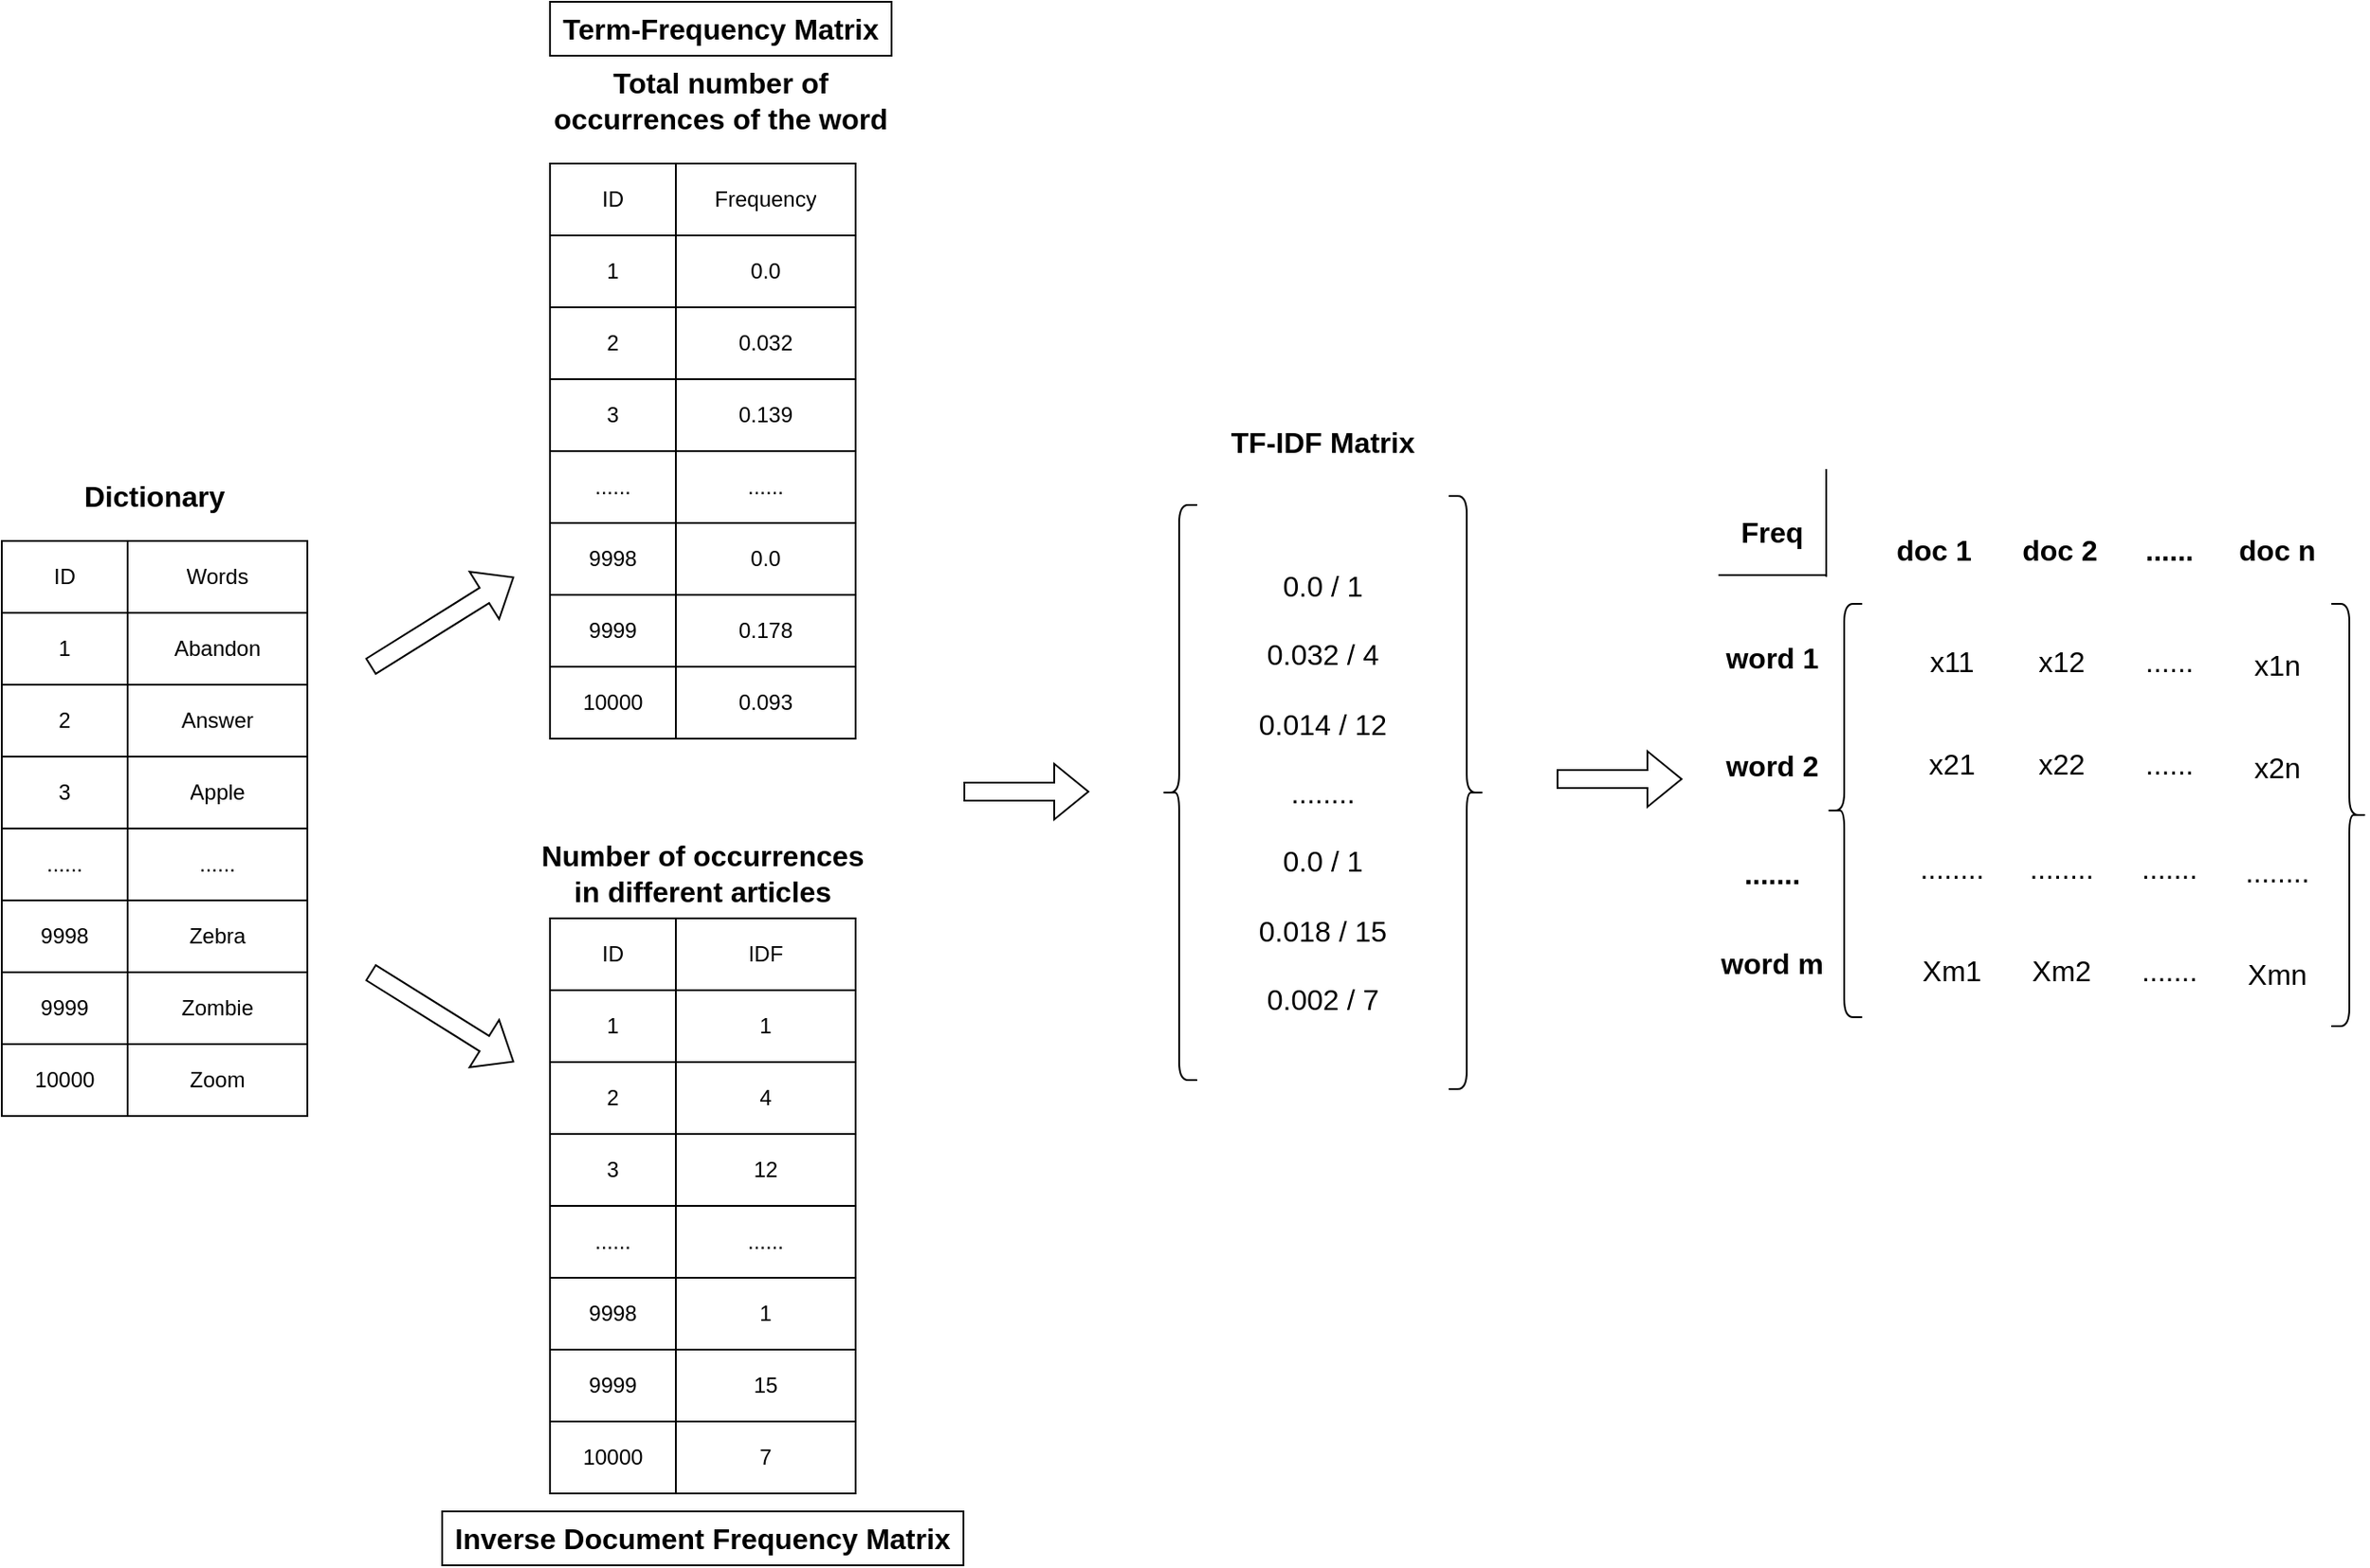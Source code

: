 <mxfile version="16.1.2" type="device"><diagram id="EAtQ90sdRZt5BmjhpBm9" name="第 1 页"><mxGraphModel dx="1901" dy="1013" grid="1" gridSize="10" guides="1" tooltips="1" connect="1" arrows="1" fold="1" page="1" pageScale="1" pageWidth="827" pageHeight="1169" math="0" shadow="0"><root><mxCell id="0"/><mxCell id="1" parent="0"/><mxCell id="eiKzeMfRu_MCDaQgu4lN-1" value="" style="shape=table;html=1;whiteSpace=wrap;startSize=0;container=1;collapsible=0;childLayout=tableLayout;" parent="1" vertex="1"><mxGeometry x="45" y="440" width="170" height="320" as="geometry"/></mxCell><mxCell id="eiKzeMfRu_MCDaQgu4lN-2" value="" style="shape=tableRow;horizontal=0;startSize=0;swimlaneHead=0;swimlaneBody=0;top=0;left=0;bottom=0;right=0;collapsible=0;dropTarget=0;fillColor=none;points=[[0,0.5],[1,0.5]];portConstraint=eastwest;" parent="eiKzeMfRu_MCDaQgu4lN-1" vertex="1"><mxGeometry width="170" height="40" as="geometry"/></mxCell><mxCell id="eiKzeMfRu_MCDaQgu4lN-3" value="ID" style="shape=partialRectangle;html=1;whiteSpace=wrap;connectable=0;fillColor=none;top=0;left=0;bottom=0;right=0;overflow=hidden;" parent="eiKzeMfRu_MCDaQgu4lN-2" vertex="1"><mxGeometry width="70" height="40" as="geometry"><mxRectangle width="70" height="40" as="alternateBounds"/></mxGeometry></mxCell><mxCell id="eiKzeMfRu_MCDaQgu4lN-4" value="Words" style="shape=partialRectangle;html=1;whiteSpace=wrap;connectable=0;fillColor=none;top=0;left=0;bottom=0;right=0;overflow=hidden;" parent="eiKzeMfRu_MCDaQgu4lN-2" vertex="1"><mxGeometry x="70" width="100" height="40" as="geometry"><mxRectangle width="100" height="40" as="alternateBounds"/></mxGeometry></mxCell><mxCell id="eiKzeMfRu_MCDaQgu4lN-6" value="" style="shape=tableRow;horizontal=0;startSize=0;swimlaneHead=0;swimlaneBody=0;top=0;left=0;bottom=0;right=0;collapsible=0;dropTarget=0;fillColor=none;points=[[0,0.5],[1,0.5]];portConstraint=eastwest;" parent="eiKzeMfRu_MCDaQgu4lN-1" vertex="1"><mxGeometry y="40" width="170" height="40" as="geometry"/></mxCell><mxCell id="eiKzeMfRu_MCDaQgu4lN-7" value="1" style="shape=partialRectangle;html=1;whiteSpace=wrap;connectable=0;fillColor=none;top=0;left=0;bottom=0;right=0;overflow=hidden;" parent="eiKzeMfRu_MCDaQgu4lN-6" vertex="1"><mxGeometry width="70" height="40" as="geometry"><mxRectangle width="70" height="40" as="alternateBounds"/></mxGeometry></mxCell><mxCell id="eiKzeMfRu_MCDaQgu4lN-8" value="Abandon" style="shape=partialRectangle;html=1;whiteSpace=wrap;connectable=0;fillColor=none;top=0;left=0;bottom=0;right=0;overflow=hidden;" parent="eiKzeMfRu_MCDaQgu4lN-6" vertex="1"><mxGeometry x="70" width="100" height="40" as="geometry"><mxRectangle width="100" height="40" as="alternateBounds"/></mxGeometry></mxCell><mxCell id="eiKzeMfRu_MCDaQgu4lN-10" value="" style="shape=tableRow;horizontal=0;startSize=0;swimlaneHead=0;swimlaneBody=0;top=0;left=0;bottom=0;right=0;collapsible=0;dropTarget=0;fillColor=none;points=[[0,0.5],[1,0.5]];portConstraint=eastwest;" parent="eiKzeMfRu_MCDaQgu4lN-1" vertex="1"><mxGeometry y="80" width="170" height="40" as="geometry"/></mxCell><mxCell id="eiKzeMfRu_MCDaQgu4lN-11" value="2" style="shape=partialRectangle;html=1;whiteSpace=wrap;connectable=0;fillColor=none;top=0;left=0;bottom=0;right=0;overflow=hidden;" parent="eiKzeMfRu_MCDaQgu4lN-10" vertex="1"><mxGeometry width="70" height="40" as="geometry"><mxRectangle width="70" height="40" as="alternateBounds"/></mxGeometry></mxCell><mxCell id="eiKzeMfRu_MCDaQgu4lN-12" value="Answer" style="shape=partialRectangle;html=1;whiteSpace=wrap;connectable=0;fillColor=none;top=0;left=0;bottom=0;right=0;overflow=hidden;" parent="eiKzeMfRu_MCDaQgu4lN-10" vertex="1"><mxGeometry x="70" width="100" height="40" as="geometry"><mxRectangle width="100" height="40" as="alternateBounds"/></mxGeometry></mxCell><mxCell id="eiKzeMfRu_MCDaQgu4lN-14" style="shape=tableRow;horizontal=0;startSize=0;swimlaneHead=0;swimlaneBody=0;top=0;left=0;bottom=0;right=0;collapsible=0;dropTarget=0;fillColor=none;points=[[0,0.5],[1,0.5]];portConstraint=eastwest;" parent="eiKzeMfRu_MCDaQgu4lN-1" vertex="1"><mxGeometry y="120" width="170" height="40" as="geometry"/></mxCell><mxCell id="eiKzeMfRu_MCDaQgu4lN-15" value="3" style="shape=partialRectangle;html=1;whiteSpace=wrap;connectable=0;fillColor=none;top=0;left=0;bottom=0;right=0;overflow=hidden;" parent="eiKzeMfRu_MCDaQgu4lN-14" vertex="1"><mxGeometry width="70" height="40" as="geometry"><mxRectangle width="70" height="40" as="alternateBounds"/></mxGeometry></mxCell><mxCell id="eiKzeMfRu_MCDaQgu4lN-16" value="Apple" style="shape=partialRectangle;html=1;whiteSpace=wrap;connectable=0;fillColor=none;top=0;left=0;bottom=0;right=0;overflow=hidden;" parent="eiKzeMfRu_MCDaQgu4lN-14" vertex="1"><mxGeometry x="70" width="100" height="40" as="geometry"><mxRectangle width="100" height="40" as="alternateBounds"/></mxGeometry></mxCell><mxCell id="eiKzeMfRu_MCDaQgu4lN-18" style="shape=tableRow;horizontal=0;startSize=0;swimlaneHead=0;swimlaneBody=0;top=0;left=0;bottom=0;right=0;collapsible=0;dropTarget=0;fillColor=none;points=[[0,0.5],[1,0.5]];portConstraint=eastwest;" parent="eiKzeMfRu_MCDaQgu4lN-1" vertex="1"><mxGeometry y="160" width="170" height="40" as="geometry"/></mxCell><mxCell id="eiKzeMfRu_MCDaQgu4lN-19" value="......&lt;br&gt;" style="shape=partialRectangle;html=1;whiteSpace=wrap;connectable=0;fillColor=none;top=0;left=0;bottom=0;right=0;overflow=hidden;" parent="eiKzeMfRu_MCDaQgu4lN-18" vertex="1"><mxGeometry width="70" height="40" as="geometry"><mxRectangle width="70" height="40" as="alternateBounds"/></mxGeometry></mxCell><mxCell id="eiKzeMfRu_MCDaQgu4lN-20" value="......" style="shape=partialRectangle;html=1;whiteSpace=wrap;connectable=0;fillColor=none;top=0;left=0;bottom=0;right=0;overflow=hidden;" parent="eiKzeMfRu_MCDaQgu4lN-18" vertex="1"><mxGeometry x="70" width="100" height="40" as="geometry"><mxRectangle width="100" height="40" as="alternateBounds"/></mxGeometry></mxCell><mxCell id="eiKzeMfRu_MCDaQgu4lN-22" style="shape=tableRow;horizontal=0;startSize=0;swimlaneHead=0;swimlaneBody=0;top=0;left=0;bottom=0;right=0;collapsible=0;dropTarget=0;fillColor=none;points=[[0,0.5],[1,0.5]];portConstraint=eastwest;" parent="eiKzeMfRu_MCDaQgu4lN-1" vertex="1"><mxGeometry y="200" width="170" height="40" as="geometry"/></mxCell><mxCell id="eiKzeMfRu_MCDaQgu4lN-23" value="9998" style="shape=partialRectangle;html=1;whiteSpace=wrap;connectable=0;fillColor=none;top=0;left=0;bottom=0;right=0;overflow=hidden;" parent="eiKzeMfRu_MCDaQgu4lN-22" vertex="1"><mxGeometry width="70" height="40" as="geometry"><mxRectangle width="70" height="40" as="alternateBounds"/></mxGeometry></mxCell><mxCell id="eiKzeMfRu_MCDaQgu4lN-24" value="Zebra" style="shape=partialRectangle;html=1;whiteSpace=wrap;connectable=0;fillColor=none;top=0;left=0;bottom=0;right=0;overflow=hidden;" parent="eiKzeMfRu_MCDaQgu4lN-22" vertex="1"><mxGeometry x="70" width="100" height="40" as="geometry"><mxRectangle width="100" height="40" as="alternateBounds"/></mxGeometry></mxCell><mxCell id="eiKzeMfRu_MCDaQgu4lN-32" style="shape=tableRow;horizontal=0;startSize=0;swimlaneHead=0;swimlaneBody=0;top=0;left=0;bottom=0;right=0;collapsible=0;dropTarget=0;fillColor=none;points=[[0,0.5],[1,0.5]];portConstraint=eastwest;" parent="eiKzeMfRu_MCDaQgu4lN-1" vertex="1"><mxGeometry y="240" width="170" height="40" as="geometry"/></mxCell><mxCell id="eiKzeMfRu_MCDaQgu4lN-33" value="9999" style="shape=partialRectangle;html=1;whiteSpace=wrap;connectable=0;fillColor=none;top=0;left=0;bottom=0;right=0;overflow=hidden;" parent="eiKzeMfRu_MCDaQgu4lN-32" vertex="1"><mxGeometry width="70" height="40" as="geometry"><mxRectangle width="70" height="40" as="alternateBounds"/></mxGeometry></mxCell><mxCell id="eiKzeMfRu_MCDaQgu4lN-34" value="Zombie" style="shape=partialRectangle;html=1;whiteSpace=wrap;connectable=0;fillColor=none;top=0;left=0;bottom=0;right=0;overflow=hidden;" parent="eiKzeMfRu_MCDaQgu4lN-32" vertex="1"><mxGeometry x="70" width="100" height="40" as="geometry"><mxRectangle width="100" height="40" as="alternateBounds"/></mxGeometry></mxCell><mxCell id="eiKzeMfRu_MCDaQgu4lN-35" style="shape=tableRow;horizontal=0;startSize=0;swimlaneHead=0;swimlaneBody=0;top=0;left=0;bottom=0;right=0;collapsible=0;dropTarget=0;fillColor=none;points=[[0,0.5],[1,0.5]];portConstraint=eastwest;" parent="eiKzeMfRu_MCDaQgu4lN-1" vertex="1"><mxGeometry y="280" width="170" height="40" as="geometry"/></mxCell><mxCell id="eiKzeMfRu_MCDaQgu4lN-36" value="10000" style="shape=partialRectangle;html=1;whiteSpace=wrap;connectable=0;fillColor=none;top=0;left=0;bottom=0;right=0;overflow=hidden;" parent="eiKzeMfRu_MCDaQgu4lN-35" vertex="1"><mxGeometry width="70" height="40" as="geometry"><mxRectangle width="70" height="40" as="alternateBounds"/></mxGeometry></mxCell><mxCell id="eiKzeMfRu_MCDaQgu4lN-37" value="Zoom" style="shape=partialRectangle;html=1;whiteSpace=wrap;connectable=0;fillColor=none;top=0;left=0;bottom=0;right=0;overflow=hidden;" parent="eiKzeMfRu_MCDaQgu4lN-35" vertex="1"><mxGeometry x="70" width="100" height="40" as="geometry"><mxRectangle width="100" height="40" as="alternateBounds"/></mxGeometry></mxCell><mxCell id="eiKzeMfRu_MCDaQgu4lN-38" value="" style="shape=flexArrow;endArrow=classic;html=1;rounded=0;" parent="1" edge="1"><mxGeometry width="50" height="50" relative="1" as="geometry"><mxPoint x="250" y="510" as="sourcePoint"/><mxPoint x="330" y="460" as="targetPoint"/></mxGeometry></mxCell><mxCell id="eiKzeMfRu_MCDaQgu4lN-39" value="" style="shape=table;html=1;whiteSpace=wrap;startSize=0;container=1;collapsible=0;childLayout=tableLayout;" parent="1" vertex="1"><mxGeometry x="350" y="230" width="170" height="320" as="geometry"/></mxCell><mxCell id="eiKzeMfRu_MCDaQgu4lN-40" value="" style="shape=tableRow;horizontal=0;startSize=0;swimlaneHead=0;swimlaneBody=0;top=0;left=0;bottom=0;right=0;collapsible=0;dropTarget=0;fillColor=none;points=[[0,0.5],[1,0.5]];portConstraint=eastwest;" parent="eiKzeMfRu_MCDaQgu4lN-39" vertex="1"><mxGeometry width="170" height="40" as="geometry"/></mxCell><mxCell id="eiKzeMfRu_MCDaQgu4lN-41" value="ID" style="shape=partialRectangle;html=1;whiteSpace=wrap;connectable=0;fillColor=none;top=0;left=0;bottom=0;right=0;overflow=hidden;" parent="eiKzeMfRu_MCDaQgu4lN-40" vertex="1"><mxGeometry width="70" height="40" as="geometry"><mxRectangle width="70" height="40" as="alternateBounds"/></mxGeometry></mxCell><mxCell id="eiKzeMfRu_MCDaQgu4lN-42" value="Frequency" style="shape=partialRectangle;html=1;whiteSpace=wrap;connectable=0;fillColor=none;top=0;left=0;bottom=0;right=0;overflow=hidden;" parent="eiKzeMfRu_MCDaQgu4lN-40" vertex="1"><mxGeometry x="70" width="100" height="40" as="geometry"><mxRectangle width="100" height="40" as="alternateBounds"/></mxGeometry></mxCell><mxCell id="eiKzeMfRu_MCDaQgu4lN-43" value="" style="shape=tableRow;horizontal=0;startSize=0;swimlaneHead=0;swimlaneBody=0;top=0;left=0;bottom=0;right=0;collapsible=0;dropTarget=0;fillColor=none;points=[[0,0.5],[1,0.5]];portConstraint=eastwest;" parent="eiKzeMfRu_MCDaQgu4lN-39" vertex="1"><mxGeometry y="40" width="170" height="40" as="geometry"/></mxCell><mxCell id="eiKzeMfRu_MCDaQgu4lN-44" value="1" style="shape=partialRectangle;html=1;whiteSpace=wrap;connectable=0;fillColor=none;top=0;left=0;bottom=0;right=0;overflow=hidden;" parent="eiKzeMfRu_MCDaQgu4lN-43" vertex="1"><mxGeometry width="70" height="40" as="geometry"><mxRectangle width="70" height="40" as="alternateBounds"/></mxGeometry></mxCell><mxCell id="eiKzeMfRu_MCDaQgu4lN-45" value="0.0" style="shape=partialRectangle;html=1;whiteSpace=wrap;connectable=0;fillColor=none;top=0;left=0;bottom=0;right=0;overflow=hidden;" parent="eiKzeMfRu_MCDaQgu4lN-43" vertex="1"><mxGeometry x="70" width="100" height="40" as="geometry"><mxRectangle width="100" height="40" as="alternateBounds"/></mxGeometry></mxCell><mxCell id="eiKzeMfRu_MCDaQgu4lN-46" value="" style="shape=tableRow;horizontal=0;startSize=0;swimlaneHead=0;swimlaneBody=0;top=0;left=0;bottom=0;right=0;collapsible=0;dropTarget=0;fillColor=none;points=[[0,0.5],[1,0.5]];portConstraint=eastwest;" parent="eiKzeMfRu_MCDaQgu4lN-39" vertex="1"><mxGeometry y="80" width="170" height="40" as="geometry"/></mxCell><mxCell id="eiKzeMfRu_MCDaQgu4lN-47" value="2" style="shape=partialRectangle;html=1;whiteSpace=wrap;connectable=0;fillColor=none;top=0;left=0;bottom=0;right=0;overflow=hidden;" parent="eiKzeMfRu_MCDaQgu4lN-46" vertex="1"><mxGeometry width="70" height="40" as="geometry"><mxRectangle width="70" height="40" as="alternateBounds"/></mxGeometry></mxCell><mxCell id="eiKzeMfRu_MCDaQgu4lN-48" value="0.032" style="shape=partialRectangle;html=1;whiteSpace=wrap;connectable=0;fillColor=none;top=0;left=0;bottom=0;right=0;overflow=hidden;" parent="eiKzeMfRu_MCDaQgu4lN-46" vertex="1"><mxGeometry x="70" width="100" height="40" as="geometry"><mxRectangle width="100" height="40" as="alternateBounds"/></mxGeometry></mxCell><mxCell id="eiKzeMfRu_MCDaQgu4lN-49" style="shape=tableRow;horizontal=0;startSize=0;swimlaneHead=0;swimlaneBody=0;top=0;left=0;bottom=0;right=0;collapsible=0;dropTarget=0;fillColor=none;points=[[0,0.5],[1,0.5]];portConstraint=eastwest;" parent="eiKzeMfRu_MCDaQgu4lN-39" vertex="1"><mxGeometry y="120" width="170" height="40" as="geometry"/></mxCell><mxCell id="eiKzeMfRu_MCDaQgu4lN-50" value="3" style="shape=partialRectangle;html=1;whiteSpace=wrap;connectable=0;fillColor=none;top=0;left=0;bottom=0;right=0;overflow=hidden;" parent="eiKzeMfRu_MCDaQgu4lN-49" vertex="1"><mxGeometry width="70" height="40" as="geometry"><mxRectangle width="70" height="40" as="alternateBounds"/></mxGeometry></mxCell><mxCell id="eiKzeMfRu_MCDaQgu4lN-51" value="0.139" style="shape=partialRectangle;html=1;whiteSpace=wrap;connectable=0;fillColor=none;top=0;left=0;bottom=0;right=0;overflow=hidden;" parent="eiKzeMfRu_MCDaQgu4lN-49" vertex="1"><mxGeometry x="70" width="100" height="40" as="geometry"><mxRectangle width="100" height="40" as="alternateBounds"/></mxGeometry></mxCell><mxCell id="eiKzeMfRu_MCDaQgu4lN-52" style="shape=tableRow;horizontal=0;startSize=0;swimlaneHead=0;swimlaneBody=0;top=0;left=0;bottom=0;right=0;collapsible=0;dropTarget=0;fillColor=none;points=[[0,0.5],[1,0.5]];portConstraint=eastwest;" parent="eiKzeMfRu_MCDaQgu4lN-39" vertex="1"><mxGeometry y="160" width="170" height="40" as="geometry"/></mxCell><mxCell id="eiKzeMfRu_MCDaQgu4lN-53" value="......&lt;br&gt;" style="shape=partialRectangle;html=1;whiteSpace=wrap;connectable=0;fillColor=none;top=0;left=0;bottom=0;right=0;overflow=hidden;" parent="eiKzeMfRu_MCDaQgu4lN-52" vertex="1"><mxGeometry width="70" height="40" as="geometry"><mxRectangle width="70" height="40" as="alternateBounds"/></mxGeometry></mxCell><mxCell id="eiKzeMfRu_MCDaQgu4lN-54" value="......" style="shape=partialRectangle;html=1;whiteSpace=wrap;connectable=0;fillColor=none;top=0;left=0;bottom=0;right=0;overflow=hidden;" parent="eiKzeMfRu_MCDaQgu4lN-52" vertex="1"><mxGeometry x="70" width="100" height="40" as="geometry"><mxRectangle width="100" height="40" as="alternateBounds"/></mxGeometry></mxCell><mxCell id="eiKzeMfRu_MCDaQgu4lN-55" style="shape=tableRow;horizontal=0;startSize=0;swimlaneHead=0;swimlaneBody=0;top=0;left=0;bottom=0;right=0;collapsible=0;dropTarget=0;fillColor=none;points=[[0,0.5],[1,0.5]];portConstraint=eastwest;" parent="eiKzeMfRu_MCDaQgu4lN-39" vertex="1"><mxGeometry y="200" width="170" height="40" as="geometry"/></mxCell><mxCell id="eiKzeMfRu_MCDaQgu4lN-56" value="9998" style="shape=partialRectangle;html=1;whiteSpace=wrap;connectable=0;fillColor=none;top=0;left=0;bottom=0;right=0;overflow=hidden;" parent="eiKzeMfRu_MCDaQgu4lN-55" vertex="1"><mxGeometry width="70" height="40" as="geometry"><mxRectangle width="70" height="40" as="alternateBounds"/></mxGeometry></mxCell><mxCell id="eiKzeMfRu_MCDaQgu4lN-57" value="0.0" style="shape=partialRectangle;html=1;whiteSpace=wrap;connectable=0;fillColor=none;top=0;left=0;bottom=0;right=0;overflow=hidden;" parent="eiKzeMfRu_MCDaQgu4lN-55" vertex="1"><mxGeometry x="70" width="100" height="40" as="geometry"><mxRectangle width="100" height="40" as="alternateBounds"/></mxGeometry></mxCell><mxCell id="eiKzeMfRu_MCDaQgu4lN-58" style="shape=tableRow;horizontal=0;startSize=0;swimlaneHead=0;swimlaneBody=0;top=0;left=0;bottom=0;right=0;collapsible=0;dropTarget=0;fillColor=none;points=[[0,0.5],[1,0.5]];portConstraint=eastwest;" parent="eiKzeMfRu_MCDaQgu4lN-39" vertex="1"><mxGeometry y="240" width="170" height="40" as="geometry"/></mxCell><mxCell id="eiKzeMfRu_MCDaQgu4lN-59" value="9999" style="shape=partialRectangle;html=1;whiteSpace=wrap;connectable=0;fillColor=none;top=0;left=0;bottom=0;right=0;overflow=hidden;" parent="eiKzeMfRu_MCDaQgu4lN-58" vertex="1"><mxGeometry width="70" height="40" as="geometry"><mxRectangle width="70" height="40" as="alternateBounds"/></mxGeometry></mxCell><mxCell id="eiKzeMfRu_MCDaQgu4lN-60" value="0.178" style="shape=partialRectangle;html=1;whiteSpace=wrap;connectable=0;fillColor=none;top=0;left=0;bottom=0;right=0;overflow=hidden;" parent="eiKzeMfRu_MCDaQgu4lN-58" vertex="1"><mxGeometry x="70" width="100" height="40" as="geometry"><mxRectangle width="100" height="40" as="alternateBounds"/></mxGeometry></mxCell><mxCell id="eiKzeMfRu_MCDaQgu4lN-61" style="shape=tableRow;horizontal=0;startSize=0;swimlaneHead=0;swimlaneBody=0;top=0;left=0;bottom=0;right=0;collapsible=0;dropTarget=0;fillColor=none;points=[[0,0.5],[1,0.5]];portConstraint=eastwest;" parent="eiKzeMfRu_MCDaQgu4lN-39" vertex="1"><mxGeometry y="280" width="170" height="40" as="geometry"/></mxCell><mxCell id="eiKzeMfRu_MCDaQgu4lN-62" value="10000" style="shape=partialRectangle;html=1;whiteSpace=wrap;connectable=0;fillColor=none;top=0;left=0;bottom=0;right=0;overflow=hidden;" parent="eiKzeMfRu_MCDaQgu4lN-61" vertex="1"><mxGeometry width="70" height="40" as="geometry"><mxRectangle width="70" height="40" as="alternateBounds"/></mxGeometry></mxCell><mxCell id="eiKzeMfRu_MCDaQgu4lN-63" value="0.093" style="shape=partialRectangle;html=1;whiteSpace=wrap;connectable=0;fillColor=none;top=0;left=0;bottom=0;right=0;overflow=hidden;" parent="eiKzeMfRu_MCDaQgu4lN-61" vertex="1"><mxGeometry x="70" width="100" height="40" as="geometry"><mxRectangle width="100" height="40" as="alternateBounds"/></mxGeometry></mxCell><mxCell id="eiKzeMfRu_MCDaQgu4lN-64" value="Dictionary" style="text;html=1;strokeColor=none;fillColor=none;align=center;verticalAlign=middle;whiteSpace=wrap;rounded=0;fontSize=16;fontStyle=1" parent="1" vertex="1"><mxGeometry x="100" y="400" width="60" height="30" as="geometry"/></mxCell><mxCell id="eiKzeMfRu_MCDaQgu4lN-66" value="Total number of occurrences of the word" style="text;html=1;strokeColor=none;fillColor=none;align=center;verticalAlign=middle;whiteSpace=wrap;rounded=0;fontSize=16;fontStyle=1" parent="1" vertex="1"><mxGeometry x="350" y="180" width="190" height="30" as="geometry"/></mxCell><mxCell id="eiKzeMfRu_MCDaQgu4lN-67" value="" style="shape=flexArrow;endArrow=classic;html=1;rounded=0;" parent="1" edge="1"><mxGeometry width="50" height="50" relative="1" as="geometry"><mxPoint x="580" y="579.5" as="sourcePoint"/><mxPoint x="650" y="579.5" as="targetPoint"/></mxGeometry></mxCell><mxCell id="eiKzeMfRu_MCDaQgu4lN-68" value="" style="shape=curlyBracket;whiteSpace=wrap;html=1;rounded=1;fontSize=16;" parent="1" vertex="1"><mxGeometry x="690" y="420" width="20" height="320" as="geometry"/></mxCell><mxCell id="eiKzeMfRu_MCDaQgu4lN-69" value="0.0 / 1&lt;br&gt;&lt;br&gt;0.032 / 4&lt;br&gt;&lt;br&gt;0.014 / 12&lt;br&gt;&lt;br&gt;........&lt;br&gt;&lt;br&gt;0.0 / 1&lt;br&gt;&lt;br&gt;0.018 / 15&lt;br&gt;&lt;br&gt;0.002 / 7" style="text;html=1;strokeColor=none;fillColor=none;align=center;verticalAlign=middle;whiteSpace=wrap;rounded=0;fontSize=16;" parent="1" vertex="1"><mxGeometry x="720" y="430" width="120" height="300" as="geometry"/></mxCell><mxCell id="eiKzeMfRu_MCDaQgu4lN-70" value="" style="shape=curlyBracket;whiteSpace=wrap;html=1;rounded=1;flipH=1;fontSize=16;" parent="1" vertex="1"><mxGeometry x="850" y="415" width="20" height="330" as="geometry"/></mxCell><mxCell id="eiKzeMfRu_MCDaQgu4lN-71" value="" style="shape=flexArrow;endArrow=classic;html=1;rounded=0;" parent="1" edge="1"><mxGeometry width="50" height="50" relative="1" as="geometry"><mxPoint x="910" y="572.5" as="sourcePoint"/><mxPoint x="980" y="572.5" as="targetPoint"/></mxGeometry></mxCell><mxCell id="eiKzeMfRu_MCDaQgu4lN-73" value="" style="shape=curlyBracket;whiteSpace=wrap;html=1;rounded=1;fontSize=16;" parent="1" vertex="1"><mxGeometry x="1060" y="475" width="20" height="230" as="geometry"/></mxCell><mxCell id="eiKzeMfRu_MCDaQgu4lN-74" value="x11&lt;br&gt;&lt;br&gt;&lt;br&gt;x21&lt;br&gt;&lt;br&gt;&lt;br&gt;........&lt;br&gt;&lt;br&gt;&lt;br&gt;Xm1" style="text;html=1;strokeColor=none;fillColor=none;align=center;verticalAlign=middle;whiteSpace=wrap;rounded=0;fontSize=16;" parent="1" vertex="1"><mxGeometry x="1100" y="472.5" width="60" height="240" as="geometry"/></mxCell><mxCell id="eiKzeMfRu_MCDaQgu4lN-75" value="" style="shape=curlyBracket;whiteSpace=wrap;html=1;rounded=1;flipH=1;fontSize=16;" parent="1" vertex="1"><mxGeometry x="1341" y="475" width="20" height="235" as="geometry"/></mxCell><mxCell id="eiKzeMfRu_MCDaQgu4lN-76" value="x12&lt;br&gt;&lt;br&gt;&lt;br&gt;x22&lt;br&gt;&lt;br&gt;&lt;br&gt;........&lt;br&gt;&lt;br&gt;&lt;br&gt;Xm2" style="text;html=1;strokeColor=none;fillColor=none;align=center;verticalAlign=middle;whiteSpace=wrap;rounded=0;fontSize=16;" parent="1" vertex="1"><mxGeometry x="1161" y="472.5" width="60" height="240" as="geometry"/></mxCell><mxCell id="eiKzeMfRu_MCDaQgu4lN-77" value="x1n&lt;br&gt;&lt;br&gt;&lt;br&gt;x2n&lt;br&gt;&lt;br&gt;&lt;br&gt;........&lt;br&gt;&lt;br&gt;&lt;br&gt;Xmn" style="text;html=1;strokeColor=none;fillColor=none;align=center;verticalAlign=middle;whiteSpace=wrap;rounded=0;fontSize=16;" parent="1" vertex="1"><mxGeometry x="1281" y="475" width="60" height="240" as="geometry"/></mxCell><mxCell id="eiKzeMfRu_MCDaQgu4lN-78" value="......&lt;br&gt;&lt;br&gt;&lt;br&gt;......&lt;br&gt;&lt;br&gt;&lt;br&gt;.......&lt;br&gt;&lt;br&gt;&lt;br&gt;......." style="text;html=1;strokeColor=none;fillColor=none;align=center;verticalAlign=middle;whiteSpace=wrap;rounded=0;fontSize=16;" parent="1" vertex="1"><mxGeometry x="1221" y="472.5" width="60" height="240" as="geometry"/></mxCell><mxCell id="eiKzeMfRu_MCDaQgu4lN-79" value="TF-IDF Matrix" style="text;html=1;strokeColor=none;fillColor=none;align=center;verticalAlign=middle;whiteSpace=wrap;rounded=0;fontSize=16;fontStyle=1" parent="1" vertex="1"><mxGeometry x="685" y="370" width="190" height="30" as="geometry"/></mxCell><mxCell id="eiKzeMfRu_MCDaQgu4lN-80" value="doc 1" style="text;html=1;strokeColor=none;fillColor=none;align=center;verticalAlign=middle;whiteSpace=wrap;rounded=0;fontSize=16;fontStyle=1" parent="1" vertex="1"><mxGeometry x="1090" y="430" width="60" height="30" as="geometry"/></mxCell><mxCell id="eiKzeMfRu_MCDaQgu4lN-81" value="doc 2" style="text;html=1;strokeColor=none;fillColor=none;align=center;verticalAlign=middle;whiteSpace=wrap;rounded=0;fontSize=16;fontStyle=1" parent="1" vertex="1"><mxGeometry x="1160" y="430" width="60" height="30" as="geometry"/></mxCell><mxCell id="eiKzeMfRu_MCDaQgu4lN-82" value="......" style="text;html=1;strokeColor=none;fillColor=none;align=center;verticalAlign=middle;whiteSpace=wrap;rounded=0;fontSize=16;fontStyle=1" parent="1" vertex="1"><mxGeometry x="1221" y="430" width="60" height="30" as="geometry"/></mxCell><mxCell id="eiKzeMfRu_MCDaQgu4lN-83" value="doc n" style="text;html=1;strokeColor=none;fillColor=none;align=center;verticalAlign=middle;whiteSpace=wrap;rounded=0;fontSize=16;fontStyle=1" parent="1" vertex="1"><mxGeometry x="1281" y="430" width="60" height="30" as="geometry"/></mxCell><mxCell id="eiKzeMfRu_MCDaQgu4lN-84" value="word 1" style="text;html=1;strokeColor=none;fillColor=none;align=center;verticalAlign=middle;whiteSpace=wrap;rounded=0;fontSize=16;fontStyle=1" parent="1" vertex="1"><mxGeometry x="1000" y="490" width="60" height="30" as="geometry"/></mxCell><mxCell id="eiKzeMfRu_MCDaQgu4lN-85" value="word 2" style="text;html=1;strokeColor=none;fillColor=none;align=center;verticalAlign=middle;whiteSpace=wrap;rounded=0;fontSize=16;fontStyle=1" parent="1" vertex="1"><mxGeometry x="1000" y="550" width="60" height="30" as="geometry"/></mxCell><mxCell id="eiKzeMfRu_MCDaQgu4lN-86" value="......." style="text;html=1;strokeColor=none;fillColor=none;align=center;verticalAlign=middle;whiteSpace=wrap;rounded=0;fontSize=16;fontStyle=1" parent="1" vertex="1"><mxGeometry x="1000" y="610" width="60" height="30" as="geometry"/></mxCell><mxCell id="eiKzeMfRu_MCDaQgu4lN-87" value="word m" style="text;html=1;strokeColor=none;fillColor=none;align=center;verticalAlign=middle;whiteSpace=wrap;rounded=0;fontSize=16;fontStyle=1" parent="1" vertex="1"><mxGeometry x="1000" y="660" width="60" height="30" as="geometry"/></mxCell><mxCell id="eiKzeMfRu_MCDaQgu4lN-88" value="" style="endArrow=none;html=1;rounded=0;fontSize=16;" parent="1" edge="1"><mxGeometry width="50" height="50" relative="1" as="geometry"><mxPoint x="1060" y="460" as="sourcePoint"/><mxPoint x="1060" y="400" as="targetPoint"/></mxGeometry></mxCell><mxCell id="eiKzeMfRu_MCDaQgu4lN-90" value="" style="endArrow=none;html=1;rounded=0;fontSize=16;" parent="1" edge="1"><mxGeometry width="50" height="50" relative="1" as="geometry"><mxPoint x="1000" y="459" as="sourcePoint"/><mxPoint x="1060" y="459" as="targetPoint"/></mxGeometry></mxCell><mxCell id="eiKzeMfRu_MCDaQgu4lN-92" value="Freq" style="text;html=1;strokeColor=none;fillColor=none;align=center;verticalAlign=middle;whiteSpace=wrap;rounded=0;fontSize=16;fontStyle=1" parent="1" vertex="1"><mxGeometry x="1000" y="420" width="60" height="30" as="geometry"/></mxCell><mxCell id="dam7KhutvUExKBrKyGE9-1" value="" style="shape=table;html=1;whiteSpace=wrap;startSize=0;container=1;collapsible=0;childLayout=tableLayout;" vertex="1" parent="1"><mxGeometry x="350" y="650" width="170" height="320.0" as="geometry"/></mxCell><mxCell id="dam7KhutvUExKBrKyGE9-2" value="" style="shape=tableRow;horizontal=0;startSize=0;swimlaneHead=0;swimlaneBody=0;top=0;left=0;bottom=0;right=0;collapsible=0;dropTarget=0;fillColor=none;points=[[0,0.5],[1,0.5]];portConstraint=eastwest;" vertex="1" parent="dam7KhutvUExKBrKyGE9-1"><mxGeometry width="170" height="40" as="geometry"/></mxCell><mxCell id="dam7KhutvUExKBrKyGE9-3" value="ID" style="shape=partialRectangle;html=1;whiteSpace=wrap;connectable=0;fillColor=none;top=0;left=0;bottom=0;right=0;overflow=hidden;" vertex="1" parent="dam7KhutvUExKBrKyGE9-2"><mxGeometry width="70" height="40" as="geometry"><mxRectangle width="70" height="40" as="alternateBounds"/></mxGeometry></mxCell><mxCell id="dam7KhutvUExKBrKyGE9-4" value="IDF" style="shape=partialRectangle;html=1;whiteSpace=wrap;connectable=0;fillColor=none;top=0;left=0;bottom=0;right=0;overflow=hidden;" vertex="1" parent="dam7KhutvUExKBrKyGE9-2"><mxGeometry x="70" width="100" height="40" as="geometry"><mxRectangle width="100" height="40" as="alternateBounds"/></mxGeometry></mxCell><mxCell id="dam7KhutvUExKBrKyGE9-5" value="" style="shape=tableRow;horizontal=0;startSize=0;swimlaneHead=0;swimlaneBody=0;top=0;left=0;bottom=0;right=0;collapsible=0;dropTarget=0;fillColor=none;points=[[0,0.5],[1,0.5]];portConstraint=eastwest;" vertex="1" parent="dam7KhutvUExKBrKyGE9-1"><mxGeometry y="40" width="170" height="40" as="geometry"/></mxCell><mxCell id="dam7KhutvUExKBrKyGE9-6" value="1" style="shape=partialRectangle;html=1;whiteSpace=wrap;connectable=0;fillColor=none;top=0;left=0;bottom=0;right=0;overflow=hidden;" vertex="1" parent="dam7KhutvUExKBrKyGE9-5"><mxGeometry width="70" height="40" as="geometry"><mxRectangle width="70" height="40" as="alternateBounds"/></mxGeometry></mxCell><mxCell id="dam7KhutvUExKBrKyGE9-7" value="1" style="shape=partialRectangle;html=1;whiteSpace=wrap;connectable=0;fillColor=none;top=0;left=0;bottom=0;right=0;overflow=hidden;" vertex="1" parent="dam7KhutvUExKBrKyGE9-5"><mxGeometry x="70" width="100" height="40" as="geometry"><mxRectangle width="100" height="40" as="alternateBounds"/></mxGeometry></mxCell><mxCell id="dam7KhutvUExKBrKyGE9-8" value="" style="shape=tableRow;horizontal=0;startSize=0;swimlaneHead=0;swimlaneBody=0;top=0;left=0;bottom=0;right=0;collapsible=0;dropTarget=0;fillColor=none;points=[[0,0.5],[1,0.5]];portConstraint=eastwest;" vertex="1" parent="dam7KhutvUExKBrKyGE9-1"><mxGeometry y="80" width="170" height="40" as="geometry"/></mxCell><mxCell id="dam7KhutvUExKBrKyGE9-9" value="2" style="shape=partialRectangle;html=1;whiteSpace=wrap;connectable=0;fillColor=none;top=0;left=0;bottom=0;right=0;overflow=hidden;" vertex="1" parent="dam7KhutvUExKBrKyGE9-8"><mxGeometry width="70" height="40" as="geometry"><mxRectangle width="70" height="40" as="alternateBounds"/></mxGeometry></mxCell><mxCell id="dam7KhutvUExKBrKyGE9-10" value="4" style="shape=partialRectangle;html=1;whiteSpace=wrap;connectable=0;fillColor=none;top=0;left=0;bottom=0;right=0;overflow=hidden;" vertex="1" parent="dam7KhutvUExKBrKyGE9-8"><mxGeometry x="70" width="100" height="40" as="geometry"><mxRectangle width="100" height="40" as="alternateBounds"/></mxGeometry></mxCell><mxCell id="dam7KhutvUExKBrKyGE9-11" style="shape=tableRow;horizontal=0;startSize=0;swimlaneHead=0;swimlaneBody=0;top=0;left=0;bottom=0;right=0;collapsible=0;dropTarget=0;fillColor=none;points=[[0,0.5],[1,0.5]];portConstraint=eastwest;" vertex="1" parent="dam7KhutvUExKBrKyGE9-1"><mxGeometry y="120" width="170" height="40" as="geometry"/></mxCell><mxCell id="dam7KhutvUExKBrKyGE9-12" value="3" style="shape=partialRectangle;html=1;whiteSpace=wrap;connectable=0;fillColor=none;top=0;left=0;bottom=0;right=0;overflow=hidden;" vertex="1" parent="dam7KhutvUExKBrKyGE9-11"><mxGeometry width="70" height="40" as="geometry"><mxRectangle width="70" height="40" as="alternateBounds"/></mxGeometry></mxCell><mxCell id="dam7KhutvUExKBrKyGE9-13" value="12" style="shape=partialRectangle;html=1;whiteSpace=wrap;connectable=0;fillColor=none;top=0;left=0;bottom=0;right=0;overflow=hidden;" vertex="1" parent="dam7KhutvUExKBrKyGE9-11"><mxGeometry x="70" width="100" height="40" as="geometry"><mxRectangle width="100" height="40" as="alternateBounds"/></mxGeometry></mxCell><mxCell id="dam7KhutvUExKBrKyGE9-14" style="shape=tableRow;horizontal=0;startSize=0;swimlaneHead=0;swimlaneBody=0;top=0;left=0;bottom=0;right=0;collapsible=0;dropTarget=0;fillColor=none;points=[[0,0.5],[1,0.5]];portConstraint=eastwest;" vertex="1" parent="dam7KhutvUExKBrKyGE9-1"><mxGeometry y="160" width="170" height="40" as="geometry"/></mxCell><mxCell id="dam7KhutvUExKBrKyGE9-15" value="......&lt;br&gt;" style="shape=partialRectangle;html=1;whiteSpace=wrap;connectable=0;fillColor=none;top=0;left=0;bottom=0;right=0;overflow=hidden;" vertex="1" parent="dam7KhutvUExKBrKyGE9-14"><mxGeometry width="70" height="40" as="geometry"><mxRectangle width="70" height="40" as="alternateBounds"/></mxGeometry></mxCell><mxCell id="dam7KhutvUExKBrKyGE9-16" value="......" style="shape=partialRectangle;html=1;whiteSpace=wrap;connectable=0;fillColor=none;top=0;left=0;bottom=0;right=0;overflow=hidden;" vertex="1" parent="dam7KhutvUExKBrKyGE9-14"><mxGeometry x="70" width="100" height="40" as="geometry"><mxRectangle width="100" height="40" as="alternateBounds"/></mxGeometry></mxCell><mxCell id="dam7KhutvUExKBrKyGE9-17" style="shape=tableRow;horizontal=0;startSize=0;swimlaneHead=0;swimlaneBody=0;top=0;left=0;bottom=0;right=0;collapsible=0;dropTarget=0;fillColor=none;points=[[0,0.5],[1,0.5]];portConstraint=eastwest;" vertex="1" parent="dam7KhutvUExKBrKyGE9-1"><mxGeometry y="200" width="170" height="40" as="geometry"/></mxCell><mxCell id="dam7KhutvUExKBrKyGE9-18" value="9998" style="shape=partialRectangle;html=1;whiteSpace=wrap;connectable=0;fillColor=none;top=0;left=0;bottom=0;right=0;overflow=hidden;" vertex="1" parent="dam7KhutvUExKBrKyGE9-17"><mxGeometry width="70" height="40" as="geometry"><mxRectangle width="70" height="40" as="alternateBounds"/></mxGeometry></mxCell><mxCell id="dam7KhutvUExKBrKyGE9-19" value="1" style="shape=partialRectangle;html=1;whiteSpace=wrap;connectable=0;fillColor=none;top=0;left=0;bottom=0;right=0;overflow=hidden;" vertex="1" parent="dam7KhutvUExKBrKyGE9-17"><mxGeometry x="70" width="100" height="40" as="geometry"><mxRectangle width="100" height="40" as="alternateBounds"/></mxGeometry></mxCell><mxCell id="dam7KhutvUExKBrKyGE9-20" style="shape=tableRow;horizontal=0;startSize=0;swimlaneHead=0;swimlaneBody=0;top=0;left=0;bottom=0;right=0;collapsible=0;dropTarget=0;fillColor=none;points=[[0,0.5],[1,0.5]];portConstraint=eastwest;" vertex="1" parent="dam7KhutvUExKBrKyGE9-1"><mxGeometry y="240" width="170" height="40" as="geometry"/></mxCell><mxCell id="dam7KhutvUExKBrKyGE9-21" value="9999" style="shape=partialRectangle;html=1;whiteSpace=wrap;connectable=0;fillColor=none;top=0;left=0;bottom=0;right=0;overflow=hidden;" vertex="1" parent="dam7KhutvUExKBrKyGE9-20"><mxGeometry width="70" height="40" as="geometry"><mxRectangle width="70" height="40" as="alternateBounds"/></mxGeometry></mxCell><mxCell id="dam7KhutvUExKBrKyGE9-22" value="15" style="shape=partialRectangle;html=1;whiteSpace=wrap;connectable=0;fillColor=none;top=0;left=0;bottom=0;right=0;overflow=hidden;" vertex="1" parent="dam7KhutvUExKBrKyGE9-20"><mxGeometry x="70" width="100" height="40" as="geometry"><mxRectangle width="100" height="40" as="alternateBounds"/></mxGeometry></mxCell><mxCell id="dam7KhutvUExKBrKyGE9-23" style="shape=tableRow;horizontal=0;startSize=0;swimlaneHead=0;swimlaneBody=0;top=0;left=0;bottom=0;right=0;collapsible=0;dropTarget=0;fillColor=none;points=[[0,0.5],[1,0.5]];portConstraint=eastwest;" vertex="1" parent="dam7KhutvUExKBrKyGE9-1"><mxGeometry y="280" width="170" height="40" as="geometry"/></mxCell><mxCell id="dam7KhutvUExKBrKyGE9-24" value="10000" style="shape=partialRectangle;html=1;whiteSpace=wrap;connectable=0;fillColor=none;top=0;left=0;bottom=0;right=0;overflow=hidden;" vertex="1" parent="dam7KhutvUExKBrKyGE9-23"><mxGeometry width="70" height="40" as="geometry"><mxRectangle width="70" height="40" as="alternateBounds"/></mxGeometry></mxCell><mxCell id="dam7KhutvUExKBrKyGE9-25" value="7" style="shape=partialRectangle;html=1;whiteSpace=wrap;connectable=0;fillColor=none;top=0;left=0;bottom=0;right=0;overflow=hidden;" vertex="1" parent="dam7KhutvUExKBrKyGE9-23"><mxGeometry x="70" width="100" height="40" as="geometry"><mxRectangle width="100" height="40" as="alternateBounds"/></mxGeometry></mxCell><mxCell id="dam7KhutvUExKBrKyGE9-26" value="" style="shape=flexArrow;endArrow=classic;html=1;rounded=0;" edge="1" parent="1"><mxGeometry width="50" height="50" relative="1" as="geometry"><mxPoint x="250" y="680" as="sourcePoint"/><mxPoint x="330" y="730" as="targetPoint"/></mxGeometry></mxCell><mxCell id="dam7KhutvUExKBrKyGE9-27" value="Number of occurrences in different articles" style="text;html=1;strokeColor=none;fillColor=none;align=center;verticalAlign=middle;whiteSpace=wrap;rounded=0;fontSize=16;fontStyle=1" vertex="1" parent="1"><mxGeometry x="340" y="610" width="190" height="30" as="geometry"/></mxCell><mxCell id="dam7KhutvUExKBrKyGE9-29" value="Term-Frequency Matrix" style="text;html=1;strokeColor=default;fillColor=none;align=center;verticalAlign=middle;whiteSpace=wrap;rounded=0;fontSize=16;fontStyle=1" vertex="1" parent="1"><mxGeometry x="350" y="140" width="190" height="30" as="geometry"/></mxCell><mxCell id="dam7KhutvUExKBrKyGE9-30" value="Inverse Document Frequency Matrix" style="text;html=1;strokeColor=default;fillColor=none;align=center;verticalAlign=middle;whiteSpace=wrap;rounded=0;fontSize=16;fontStyle=1" vertex="1" parent="1"><mxGeometry x="290" y="980" width="290" height="30" as="geometry"/></mxCell></root></mxGraphModel></diagram></mxfile>